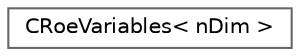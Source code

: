 digraph "Graphical Class Hierarchy"
{
 // LATEX_PDF_SIZE
  bgcolor="transparent";
  edge [fontname=Helvetica,fontsize=10,labelfontname=Helvetica,labelfontsize=10];
  node [fontname=Helvetica,fontsize=10,shape=box,height=0.2,width=0.4];
  rankdir="LR";
  Node0 [id="Node000000",label="CRoeVariables\< nDim \>",height=0.2,width=0.4,color="grey40", fillcolor="white", style="filled",URL="$structCRoeVariables.html",tooltip="Roe-averaged variables."];
}
